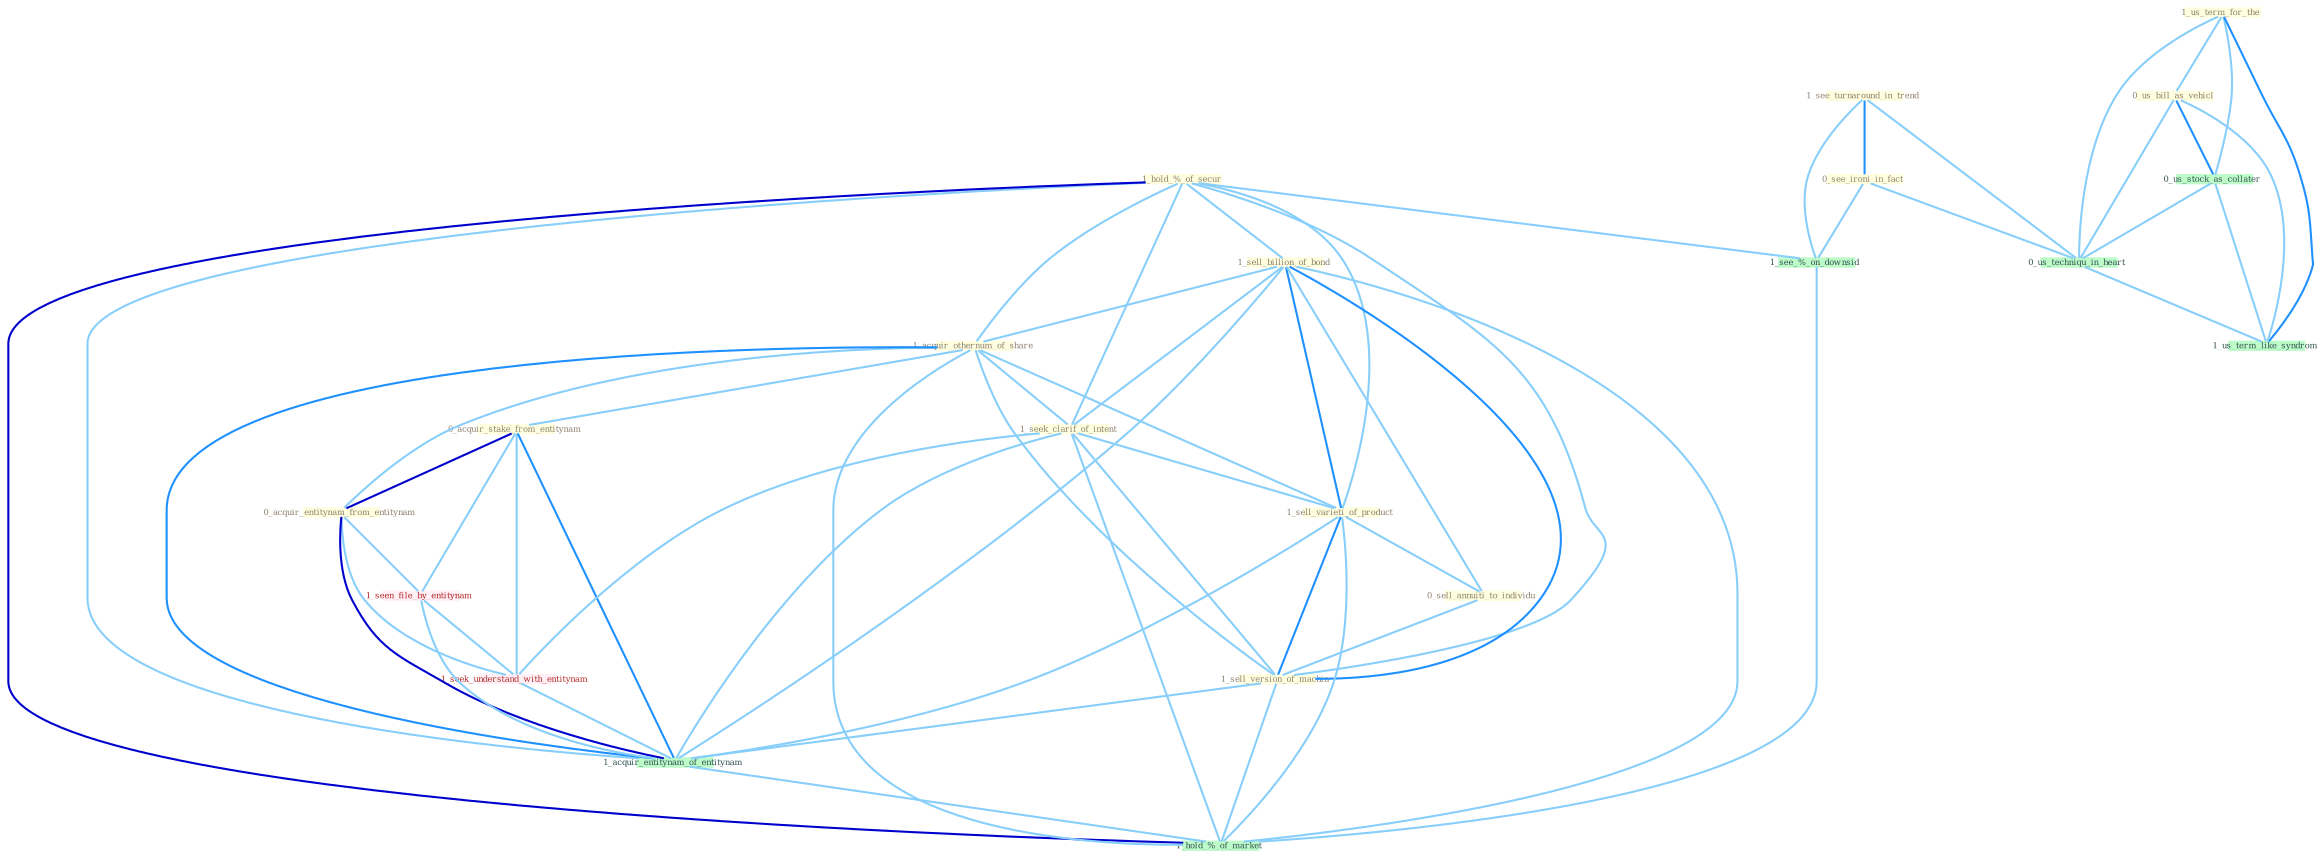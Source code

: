 Graph G{ 
    node
    [shape=polygon,style=filled,width=.5,height=.06,color="#BDFCC9",fixedsize=true,fontsize=4,
    fontcolor="#2f4f4f"];
    {node
    [color="#ffffe0", fontcolor="#8b7d6b"] "1_hold_%_of_secur " "1_sell_billion_of_bond " "1_us_term_for_the " "1_see_turnaround_in_trend " "1_acquir_othernum_of_share " "0_see_ironi_in_fact " "0_acquir_stake_from_entitynam " "1_seek_clarif_of_intent " "1_sell_varieti_of_product " "0_us_bill_as_vehicl " "0_sell_annuiti_to_individu " "0_acquir_entitynam_from_entitynam " "1_sell_version_of_machin "}
{node [color="#fff0f5", fontcolor="#b22222"] "1_seen_file_by_entitynam " "1_seek_understand_with_entitynam "}
edge [color="#B0E2FF"];

	"1_hold_%_of_secur " -- "1_sell_billion_of_bond " [w="1", color="#87cefa" ];
	"1_hold_%_of_secur " -- "1_acquir_othernum_of_share " [w="1", color="#87cefa" ];
	"1_hold_%_of_secur " -- "1_seek_clarif_of_intent " [w="1", color="#87cefa" ];
	"1_hold_%_of_secur " -- "1_sell_varieti_of_product " [w="1", color="#87cefa" ];
	"1_hold_%_of_secur " -- "1_sell_version_of_machin " [w="1", color="#87cefa" ];
	"1_hold_%_of_secur " -- "1_acquir_entitynam_of_entitynam " [w="1", color="#87cefa" ];
	"1_hold_%_of_secur " -- "1_see_%_on_downsid " [w="1", color="#87cefa" ];
	"1_hold_%_of_secur " -- "1_hold_%_of_market " [w="3", color="#0000cd" , len=0.6];
	"1_sell_billion_of_bond " -- "1_acquir_othernum_of_share " [w="1", color="#87cefa" ];
	"1_sell_billion_of_bond " -- "1_seek_clarif_of_intent " [w="1", color="#87cefa" ];
	"1_sell_billion_of_bond " -- "1_sell_varieti_of_product " [w="2", color="#1e90ff" , len=0.8];
	"1_sell_billion_of_bond " -- "0_sell_annuiti_to_individu " [w="1", color="#87cefa" ];
	"1_sell_billion_of_bond " -- "1_sell_version_of_machin " [w="2", color="#1e90ff" , len=0.8];
	"1_sell_billion_of_bond " -- "1_acquir_entitynam_of_entitynam " [w="1", color="#87cefa" ];
	"1_sell_billion_of_bond " -- "1_hold_%_of_market " [w="1", color="#87cefa" ];
	"1_us_term_for_the " -- "0_us_bill_as_vehicl " [w="1", color="#87cefa" ];
	"1_us_term_for_the " -- "0_us_stock_as_collater " [w="1", color="#87cefa" ];
	"1_us_term_for_the " -- "0_us_techniqu_in_heart " [w="1", color="#87cefa" ];
	"1_us_term_for_the " -- "1_us_term_like_syndrom " [w="2", color="#1e90ff" , len=0.8];
	"1_see_turnaround_in_trend " -- "0_see_ironi_in_fact " [w="2", color="#1e90ff" , len=0.8];
	"1_see_turnaround_in_trend " -- "0_us_techniqu_in_heart " [w="1", color="#87cefa" ];
	"1_see_turnaround_in_trend " -- "1_see_%_on_downsid " [w="1", color="#87cefa" ];
	"1_acquir_othernum_of_share " -- "0_acquir_stake_from_entitynam " [w="1", color="#87cefa" ];
	"1_acquir_othernum_of_share " -- "1_seek_clarif_of_intent " [w="1", color="#87cefa" ];
	"1_acquir_othernum_of_share " -- "1_sell_varieti_of_product " [w="1", color="#87cefa" ];
	"1_acquir_othernum_of_share " -- "0_acquir_entitynam_from_entitynam " [w="1", color="#87cefa" ];
	"1_acquir_othernum_of_share " -- "1_sell_version_of_machin " [w="1", color="#87cefa" ];
	"1_acquir_othernum_of_share " -- "1_acquir_entitynam_of_entitynam " [w="2", color="#1e90ff" , len=0.8];
	"1_acquir_othernum_of_share " -- "1_hold_%_of_market " [w="1", color="#87cefa" ];
	"0_see_ironi_in_fact " -- "0_us_techniqu_in_heart " [w="1", color="#87cefa" ];
	"0_see_ironi_in_fact " -- "1_see_%_on_downsid " [w="1", color="#87cefa" ];
	"0_acquir_stake_from_entitynam " -- "0_acquir_entitynam_from_entitynam " [w="3", color="#0000cd" , len=0.6];
	"0_acquir_stake_from_entitynam " -- "1_seen_file_by_entitynam " [w="1", color="#87cefa" ];
	"0_acquir_stake_from_entitynam " -- "1_seek_understand_with_entitynam " [w="1", color="#87cefa" ];
	"0_acquir_stake_from_entitynam " -- "1_acquir_entitynam_of_entitynam " [w="2", color="#1e90ff" , len=0.8];
	"1_seek_clarif_of_intent " -- "1_sell_varieti_of_product " [w="1", color="#87cefa" ];
	"1_seek_clarif_of_intent " -- "1_sell_version_of_machin " [w="1", color="#87cefa" ];
	"1_seek_clarif_of_intent " -- "1_seek_understand_with_entitynam " [w="1", color="#87cefa" ];
	"1_seek_clarif_of_intent " -- "1_acquir_entitynam_of_entitynam " [w="1", color="#87cefa" ];
	"1_seek_clarif_of_intent " -- "1_hold_%_of_market " [w="1", color="#87cefa" ];
	"1_sell_varieti_of_product " -- "0_sell_annuiti_to_individu " [w="1", color="#87cefa" ];
	"1_sell_varieti_of_product " -- "1_sell_version_of_machin " [w="2", color="#1e90ff" , len=0.8];
	"1_sell_varieti_of_product " -- "1_acquir_entitynam_of_entitynam " [w="1", color="#87cefa" ];
	"1_sell_varieti_of_product " -- "1_hold_%_of_market " [w="1", color="#87cefa" ];
	"0_us_bill_as_vehicl " -- "0_us_stock_as_collater " [w="2", color="#1e90ff" , len=0.8];
	"0_us_bill_as_vehicl " -- "0_us_techniqu_in_heart " [w="1", color="#87cefa" ];
	"0_us_bill_as_vehicl " -- "1_us_term_like_syndrom " [w="1", color="#87cefa" ];
	"0_sell_annuiti_to_individu " -- "1_sell_version_of_machin " [w="1", color="#87cefa" ];
	"0_acquir_entitynam_from_entitynam " -- "1_seen_file_by_entitynam " [w="1", color="#87cefa" ];
	"0_acquir_entitynam_from_entitynam " -- "1_seek_understand_with_entitynam " [w="1", color="#87cefa" ];
	"0_acquir_entitynam_from_entitynam " -- "1_acquir_entitynam_of_entitynam " [w="3", color="#0000cd" , len=0.6];
	"1_sell_version_of_machin " -- "1_acquir_entitynam_of_entitynam " [w="1", color="#87cefa" ];
	"1_sell_version_of_machin " -- "1_hold_%_of_market " [w="1", color="#87cefa" ];
	"1_seen_file_by_entitynam " -- "1_seek_understand_with_entitynam " [w="1", color="#87cefa" ];
	"1_seen_file_by_entitynam " -- "1_acquir_entitynam_of_entitynam " [w="1", color="#87cefa" ];
	"0_us_stock_as_collater " -- "0_us_techniqu_in_heart " [w="1", color="#87cefa" ];
	"0_us_stock_as_collater " -- "1_us_term_like_syndrom " [w="1", color="#87cefa" ];
	"1_seek_understand_with_entitynam " -- "1_acquir_entitynam_of_entitynam " [w="1", color="#87cefa" ];
	"1_acquir_entitynam_of_entitynam " -- "1_hold_%_of_market " [w="1", color="#87cefa" ];
	"0_us_techniqu_in_heart " -- "1_us_term_like_syndrom " [w="1", color="#87cefa" ];
	"1_see_%_on_downsid " -- "1_hold_%_of_market " [w="1", color="#87cefa" ];
}